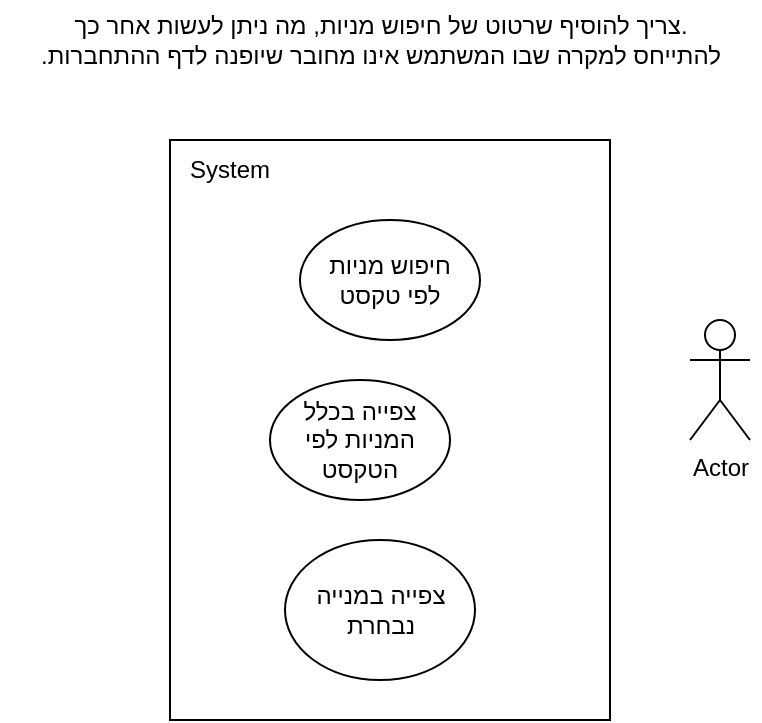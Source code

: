 <mxfile>
    <diagram id="Uz5uLSqVxCiIaVeqQ0Wa" name="Page-1">
        <mxGraphModel dx="685" dy="449" grid="1" gridSize="10" guides="1" tooltips="1" connect="1" arrows="1" fold="1" page="1" pageScale="1" pageWidth="1169" pageHeight="827" math="0" shadow="0">
            <root>
                <mxCell id="0"/>
                <mxCell id="1" parent="0"/>
                <mxCell id="2" value="צריך להוסיף שרטוט של חיפוש מניות, מה ניתן לעשות אחר כך.&lt;br&gt;.להתייחס למקרה שבו המשתמש אינו מחובר שיופנה לדף ההתחברות" style="text;html=1;align=center;verticalAlign=middle;resizable=0;points=[];autosize=1;strokeColor=none;fillColor=none;" parent="1" vertex="1">
                    <mxGeometry x="85" y="50" width="380" height="40" as="geometry"/>
                </mxCell>
                <mxCell id="4" value="" style="rounded=0;whiteSpace=wrap;html=1;" vertex="1" parent="1">
                    <mxGeometry x="170" y="120" width="220" height="290" as="geometry"/>
                </mxCell>
                <mxCell id="5" value="System" style="text;html=1;strokeColor=none;fillColor=none;align=center;verticalAlign=middle;whiteSpace=wrap;rounded=0;" vertex="1" parent="1">
                    <mxGeometry x="170" y="120" width="60" height="30" as="geometry"/>
                </mxCell>
                <mxCell id="6" value="Actor" style="shape=umlActor;verticalLabelPosition=bottom;verticalAlign=top;html=1;outlineConnect=0;" vertex="1" parent="1">
                    <mxGeometry x="430" y="210" width="30" height="60" as="geometry"/>
                </mxCell>
                <mxCell id="7" value="חיפוש מניות&lt;br&gt;לפי טקסט" style="ellipse;whiteSpace=wrap;html=1;" vertex="1" parent="1">
                    <mxGeometry x="235" y="160" width="90" height="60" as="geometry"/>
                </mxCell>
                <mxCell id="8" value="צפייה בכלל&lt;br&gt;המניות לפי הטקסט" style="ellipse;whiteSpace=wrap;html=1;" vertex="1" parent="1">
                    <mxGeometry x="220" y="240" width="90" height="60" as="geometry"/>
                </mxCell>
                <mxCell id="9" value="צפייה במנייה&lt;br&gt;נבחרת" style="ellipse;whiteSpace=wrap;html=1;" vertex="1" parent="1">
                    <mxGeometry x="227.5" y="320" width="95" height="70" as="geometry"/>
                </mxCell>
            </root>
        </mxGraphModel>
    </diagram>
</mxfile>